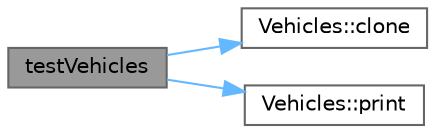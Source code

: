 digraph "testVehicles"
{
 // LATEX_PDF_SIZE
  bgcolor="transparent";
  edge [fontname=Helvetica,fontsize=10,labelfontname=Helvetica,labelfontsize=10];
  node [fontname=Helvetica,fontsize=10,shape=box,height=0.2,width=0.4];
  rankdir="LR";
  Node1 [label="testVehicles",height=0.2,width=0.4,color="gray40", fillcolor="grey60", style="filled", fontcolor="black",tooltip=" "];
  Node1 -> Node2 [color="steelblue1",style="solid"];
  Node2 [label="Vehicles::clone",height=0.2,width=0.4,color="grey40", fillcolor="white", style="filled",URL="$class_vehicles.html#a7af555dca13197831dec6a29960ebca1",tooltip=" "];
  Node1 -> Node3 [color="steelblue1",style="solid"];
  Node3 [label="Vehicles::print",height=0.2,width=0.4,color="grey40", fillcolor="white", style="filled",URL="$class_vehicles.html#ae80e43b8e1b19caf998f29f3f068aaf3",tooltip=" "];
}
